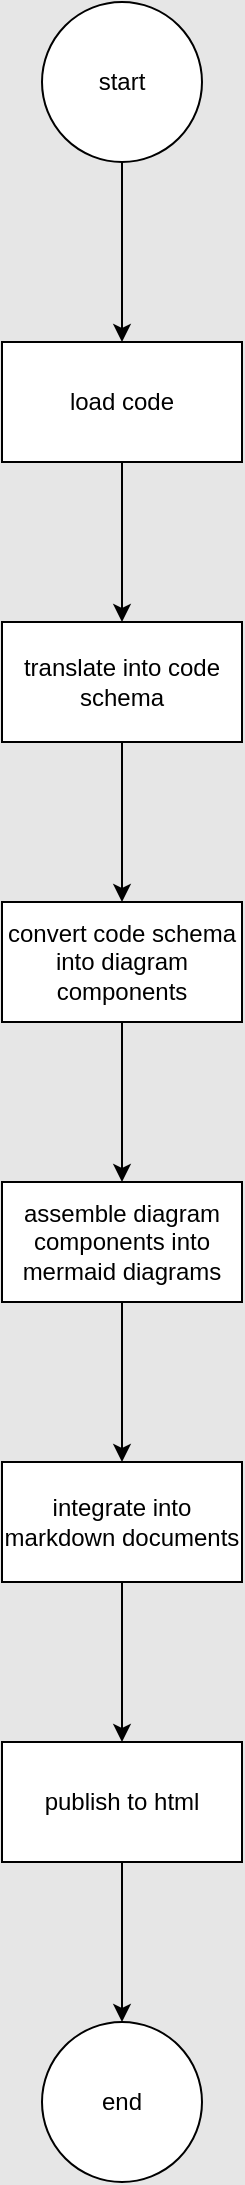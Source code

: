 <mxfile version="16.5.6" type="github">
  <diagram id="R70dUzjRxnxzWcbAyPcr" name="Page-1">
    <mxGraphModel dx="1264" dy="929" grid="0" gridSize="10" guides="1" tooltips="1" connect="1" arrows="1" fold="1" page="1" pageScale="1" pageWidth="850" pageHeight="1400" background="#E6E6E6" math="0" shadow="0">
      <root>
        <mxCell id="0" />
        <mxCell id="1" parent="0" />
        <mxCell id="-k-5RIro-pZg2MrqbPG--3" value="" style="edgeStyle=orthogonalEdgeStyle;rounded=0;orthogonalLoop=1;jettySize=auto;html=1;" edge="1" parent="1" source="-k-5RIro-pZg2MrqbPG--1" target="-k-5RIro-pZg2MrqbPG--2">
          <mxGeometry relative="1" as="geometry" />
        </mxCell>
        <mxCell id="-k-5RIro-pZg2MrqbPG--1" value="start" style="ellipse;whiteSpace=wrap;html=1;aspect=fixed;" vertex="1" parent="1">
          <mxGeometry x="385" y="74" width="80" height="80" as="geometry" />
        </mxCell>
        <mxCell id="-k-5RIro-pZg2MrqbPG--7" value="" style="edgeStyle=orthogonalEdgeStyle;rounded=0;orthogonalLoop=1;jettySize=auto;html=1;" edge="1" parent="1" source="-k-5RIro-pZg2MrqbPG--2" target="-k-5RIro-pZg2MrqbPG--6">
          <mxGeometry relative="1" as="geometry" />
        </mxCell>
        <mxCell id="-k-5RIro-pZg2MrqbPG--2" value="load code" style="whiteSpace=wrap;html=1;" vertex="1" parent="1">
          <mxGeometry x="365" y="244" width="120" height="60" as="geometry" />
        </mxCell>
        <mxCell id="-k-5RIro-pZg2MrqbPG--9" value="" style="edgeStyle=orthogonalEdgeStyle;rounded=0;orthogonalLoop=1;jettySize=auto;html=1;" edge="1" parent="1" source="-k-5RIro-pZg2MrqbPG--6" target="-k-5RIro-pZg2MrqbPG--8">
          <mxGeometry relative="1" as="geometry" />
        </mxCell>
        <mxCell id="-k-5RIro-pZg2MrqbPG--6" value="translate into code schema" style="whiteSpace=wrap;html=1;" vertex="1" parent="1">
          <mxGeometry x="365" y="384" width="120" height="60" as="geometry" />
        </mxCell>
        <mxCell id="-k-5RIro-pZg2MrqbPG--11" value="" style="edgeStyle=orthogonalEdgeStyle;rounded=0;orthogonalLoop=1;jettySize=auto;html=1;" edge="1" parent="1" source="-k-5RIro-pZg2MrqbPG--8" target="-k-5RIro-pZg2MrqbPG--10">
          <mxGeometry relative="1" as="geometry" />
        </mxCell>
        <mxCell id="-k-5RIro-pZg2MrqbPG--8" value="convert code schema into diagram components" style="whiteSpace=wrap;html=1;" vertex="1" parent="1">
          <mxGeometry x="365" y="524" width="120" height="60" as="geometry" />
        </mxCell>
        <mxCell id="-k-5RIro-pZg2MrqbPG--13" value="" style="edgeStyle=orthogonalEdgeStyle;rounded=0;orthogonalLoop=1;jettySize=auto;html=1;" edge="1" parent="1" source="-k-5RIro-pZg2MrqbPG--10" target="-k-5RIro-pZg2MrqbPG--12">
          <mxGeometry relative="1" as="geometry" />
        </mxCell>
        <mxCell id="-k-5RIro-pZg2MrqbPG--10" value="assemble diagram components into mermaid diagrams" style="whiteSpace=wrap;html=1;" vertex="1" parent="1">
          <mxGeometry x="365" y="664" width="120" height="60" as="geometry" />
        </mxCell>
        <mxCell id="-k-5RIro-pZg2MrqbPG--15" value="" style="edgeStyle=orthogonalEdgeStyle;rounded=0;orthogonalLoop=1;jettySize=auto;html=1;" edge="1" parent="1" source="-k-5RIro-pZg2MrqbPG--12" target="-k-5RIro-pZg2MrqbPG--14">
          <mxGeometry relative="1" as="geometry" />
        </mxCell>
        <mxCell id="-k-5RIro-pZg2MrqbPG--12" value="integrate into markdown documents" style="whiteSpace=wrap;html=1;" vertex="1" parent="1">
          <mxGeometry x="365" y="804" width="120" height="60" as="geometry" />
        </mxCell>
        <mxCell id="-k-5RIro-pZg2MrqbPG--19" value="" style="edgeStyle=orthogonalEdgeStyle;rounded=0;orthogonalLoop=1;jettySize=auto;html=1;" edge="1" parent="1" source="-k-5RIro-pZg2MrqbPG--14" target="-k-5RIro-pZg2MrqbPG--18">
          <mxGeometry relative="1" as="geometry" />
        </mxCell>
        <mxCell id="-k-5RIro-pZg2MrqbPG--14" value="publish to html" style="whiteSpace=wrap;html=1;" vertex="1" parent="1">
          <mxGeometry x="365" y="944" width="120" height="60" as="geometry" />
        </mxCell>
        <mxCell id="-k-5RIro-pZg2MrqbPG--18" value="end" style="ellipse;whiteSpace=wrap;html=1;aspect=fixed;" vertex="1" parent="1">
          <mxGeometry x="385" y="1084" width="80" height="80" as="geometry" />
        </mxCell>
      </root>
    </mxGraphModel>
  </diagram>
</mxfile>
